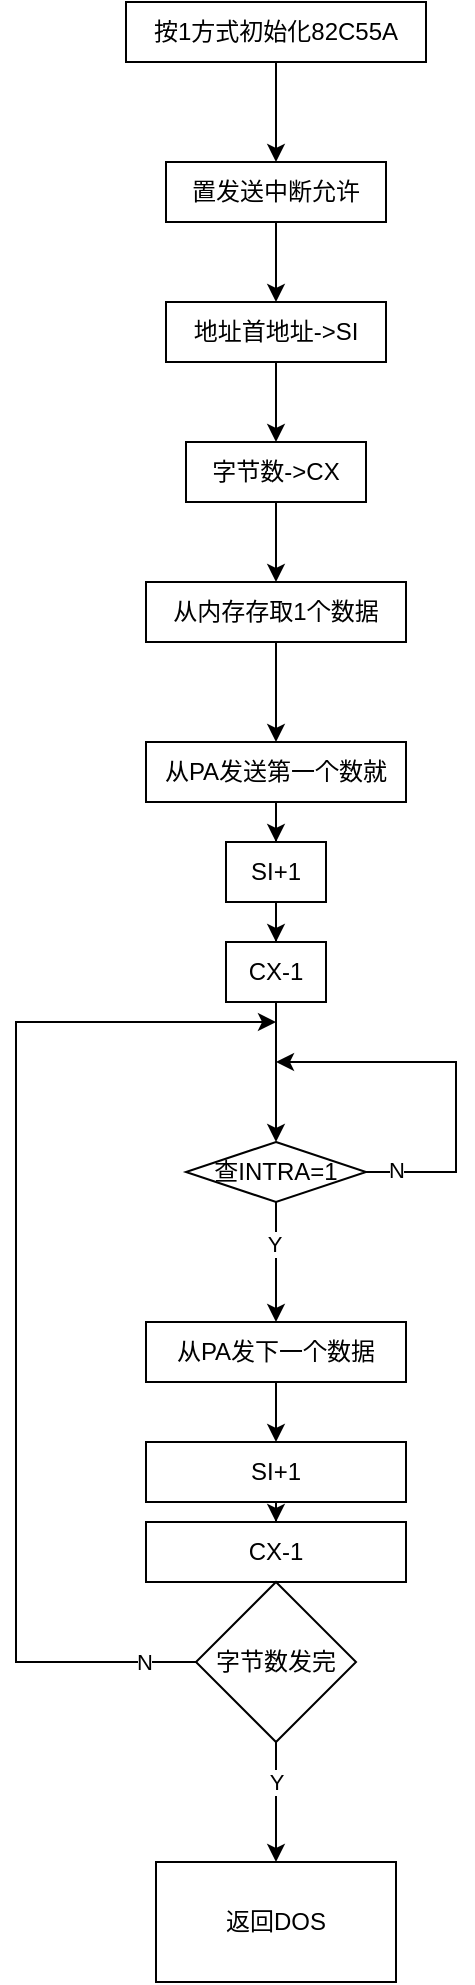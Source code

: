 <mxfile version="20.6.0" type="github">
  <diagram id="AcaezFvhlNAec8YJfbTV" name="第 1 页">
    <mxGraphModel dx="494" dy="272" grid="1" gridSize="10" guides="1" tooltips="1" connect="1" arrows="1" fold="1" page="1" pageScale="1" pageWidth="827" pageHeight="1169" math="0" shadow="0">
      <root>
        <mxCell id="0" />
        <mxCell id="1" parent="0" />
        <mxCell id="6dTJF4mxCBnenjgw6hWk-3" value="" style="edgeStyle=orthogonalEdgeStyle;rounded=0;orthogonalLoop=1;jettySize=auto;html=1;" edge="1" parent="1" source="6dTJF4mxCBnenjgw6hWk-1" target="6dTJF4mxCBnenjgw6hWk-2">
          <mxGeometry relative="1" as="geometry" />
        </mxCell>
        <mxCell id="6dTJF4mxCBnenjgw6hWk-1" value="按1方式初始化82C55A" style="rounded=0;whiteSpace=wrap;html=1;" vertex="1" parent="1">
          <mxGeometry x="95" y="40" width="150" height="30" as="geometry" />
        </mxCell>
        <mxCell id="6dTJF4mxCBnenjgw6hWk-5" value="" style="edgeStyle=orthogonalEdgeStyle;rounded=0;orthogonalLoop=1;jettySize=auto;html=1;" edge="1" parent="1" source="6dTJF4mxCBnenjgw6hWk-2" target="6dTJF4mxCBnenjgw6hWk-4">
          <mxGeometry relative="1" as="geometry" />
        </mxCell>
        <mxCell id="6dTJF4mxCBnenjgw6hWk-2" value="置发送中断允许" style="whiteSpace=wrap;html=1;rounded=0;" vertex="1" parent="1">
          <mxGeometry x="115" y="120" width="110" height="30" as="geometry" />
        </mxCell>
        <mxCell id="6dTJF4mxCBnenjgw6hWk-9" value="" style="edgeStyle=orthogonalEdgeStyle;rounded=0;orthogonalLoop=1;jettySize=auto;html=1;" edge="1" parent="1" source="6dTJF4mxCBnenjgw6hWk-4" target="6dTJF4mxCBnenjgw6hWk-8">
          <mxGeometry relative="1" as="geometry" />
        </mxCell>
        <mxCell id="6dTJF4mxCBnenjgw6hWk-4" value="地址首地址-&amp;gt;SI" style="whiteSpace=wrap;html=1;rounded=0;flipV=1;flipH=1;" vertex="1" parent="1">
          <mxGeometry x="115" y="190" width="110" height="30" as="geometry" />
        </mxCell>
        <mxCell id="6dTJF4mxCBnenjgw6hWk-11" value="" style="edgeStyle=orthogonalEdgeStyle;rounded=0;orthogonalLoop=1;jettySize=auto;html=1;" edge="1" parent="1" source="6dTJF4mxCBnenjgw6hWk-8" target="6dTJF4mxCBnenjgw6hWk-10">
          <mxGeometry relative="1" as="geometry" />
        </mxCell>
        <mxCell id="6dTJF4mxCBnenjgw6hWk-8" value="字节数-&amp;gt;CX" style="whiteSpace=wrap;html=1;rounded=0;flipV=1;flipH=1;" vertex="1" parent="1">
          <mxGeometry x="125" y="260" width="90" height="30" as="geometry" />
        </mxCell>
        <mxCell id="6dTJF4mxCBnenjgw6hWk-13" value="" style="edgeStyle=orthogonalEdgeStyle;rounded=0;orthogonalLoop=1;jettySize=auto;html=1;" edge="1" parent="1" source="6dTJF4mxCBnenjgw6hWk-10" target="6dTJF4mxCBnenjgw6hWk-12">
          <mxGeometry relative="1" as="geometry" />
        </mxCell>
        <mxCell id="6dTJF4mxCBnenjgw6hWk-10" value="从内存存取1个数据" style="whiteSpace=wrap;html=1;rounded=0;" vertex="1" parent="1">
          <mxGeometry x="105" y="330" width="130" height="30" as="geometry" />
        </mxCell>
        <mxCell id="6dTJF4mxCBnenjgw6hWk-17" value="" style="edgeStyle=orthogonalEdgeStyle;rounded=0;orthogonalLoop=1;jettySize=auto;html=1;" edge="1" parent="1" source="6dTJF4mxCBnenjgw6hWk-12" target="6dTJF4mxCBnenjgw6hWk-16">
          <mxGeometry relative="1" as="geometry" />
        </mxCell>
        <mxCell id="6dTJF4mxCBnenjgw6hWk-12" value="从PA发送第一个数就" style="whiteSpace=wrap;html=1;rounded=0;" vertex="1" parent="1">
          <mxGeometry x="105" y="410" width="130" height="30" as="geometry" />
        </mxCell>
        <mxCell id="6dTJF4mxCBnenjgw6hWk-21" value="" style="edgeStyle=orthogonalEdgeStyle;rounded=0;orthogonalLoop=1;jettySize=auto;html=1;" edge="1" parent="1" source="6dTJF4mxCBnenjgw6hWk-16" target="6dTJF4mxCBnenjgw6hWk-20">
          <mxGeometry relative="1" as="geometry" />
        </mxCell>
        <mxCell id="6dTJF4mxCBnenjgw6hWk-16" value="SI+1" style="whiteSpace=wrap;html=1;rounded=0;" vertex="1" parent="1">
          <mxGeometry x="145" y="460" width="50" height="30" as="geometry" />
        </mxCell>
        <mxCell id="6dTJF4mxCBnenjgw6hWk-23" value="" style="edgeStyle=orthogonalEdgeStyle;rounded=0;orthogonalLoop=1;jettySize=auto;html=1;" edge="1" parent="1" source="6dTJF4mxCBnenjgw6hWk-20" target="6dTJF4mxCBnenjgw6hWk-26">
          <mxGeometry relative="1" as="geometry">
            <mxPoint x="170" y="620" as="targetPoint" />
          </mxGeometry>
        </mxCell>
        <mxCell id="6dTJF4mxCBnenjgw6hWk-20" value="CX-1" style="whiteSpace=wrap;html=1;rounded=0;" vertex="1" parent="1">
          <mxGeometry x="145" y="510" width="50" height="30" as="geometry" />
        </mxCell>
        <mxCell id="6dTJF4mxCBnenjgw6hWk-30" value="" style="edgeStyle=orthogonalEdgeStyle;rounded=0;orthogonalLoop=1;jettySize=auto;html=1;" edge="1" parent="1" source="6dTJF4mxCBnenjgw6hWk-24" target="6dTJF4mxCBnenjgw6hWk-28">
          <mxGeometry relative="1" as="geometry" />
        </mxCell>
        <mxCell id="6dTJF4mxCBnenjgw6hWk-24" value="从PA发下一个数据" style="whiteSpace=wrap;html=1;rounded=0;" vertex="1" parent="1">
          <mxGeometry x="105" y="700" width="130" height="30" as="geometry" />
        </mxCell>
        <mxCell id="6dTJF4mxCBnenjgw6hWk-27" value="" style="edgeStyle=orthogonalEdgeStyle;rounded=0;orthogonalLoop=1;jettySize=auto;html=1;" edge="1" parent="1" source="6dTJF4mxCBnenjgw6hWk-26" target="6dTJF4mxCBnenjgw6hWk-24">
          <mxGeometry relative="1" as="geometry" />
        </mxCell>
        <mxCell id="6dTJF4mxCBnenjgw6hWk-59" value="Y" style="edgeLabel;html=1;align=center;verticalAlign=middle;resizable=0;points=[];" vertex="1" connectable="0" parent="6dTJF4mxCBnenjgw6hWk-27">
          <mxGeometry x="-0.314" y="-1" relative="1" as="geometry">
            <mxPoint as="offset" />
          </mxGeometry>
        </mxCell>
        <mxCell id="6dTJF4mxCBnenjgw6hWk-26" value="查INTRA=1" style="rhombus;whiteSpace=wrap;html=1;rounded=0;" vertex="1" parent="1">
          <mxGeometry x="125" y="610" width="90" height="30" as="geometry" />
        </mxCell>
        <mxCell id="6dTJF4mxCBnenjgw6hWk-32" value="" style="edgeStyle=orthogonalEdgeStyle;rounded=0;orthogonalLoop=1;jettySize=auto;html=1;" edge="1" parent="1" source="6dTJF4mxCBnenjgw6hWk-28" target="6dTJF4mxCBnenjgw6hWk-31">
          <mxGeometry relative="1" as="geometry" />
        </mxCell>
        <mxCell id="6dTJF4mxCBnenjgw6hWk-28" value="SI+1" style="whiteSpace=wrap;html=1;rounded=0;" vertex="1" parent="1">
          <mxGeometry x="105" y="760" width="130" height="30" as="geometry" />
        </mxCell>
        <mxCell id="6dTJF4mxCBnenjgw6hWk-34" value="" style="edgeStyle=orthogonalEdgeStyle;rounded=0;orthogonalLoop=1;jettySize=auto;html=1;" edge="1" parent="1" source="6dTJF4mxCBnenjgw6hWk-31" target="6dTJF4mxCBnenjgw6hWk-33">
          <mxGeometry relative="1" as="geometry" />
        </mxCell>
        <mxCell id="6dTJF4mxCBnenjgw6hWk-31" value="CX-1" style="whiteSpace=wrap;html=1;rounded=0;" vertex="1" parent="1">
          <mxGeometry x="105" y="800" width="130" height="30" as="geometry" />
        </mxCell>
        <mxCell id="6dTJF4mxCBnenjgw6hWk-36" value="" style="edgeStyle=orthogonalEdgeStyle;rounded=0;orthogonalLoop=1;jettySize=auto;html=1;" edge="1" parent="1" source="6dTJF4mxCBnenjgw6hWk-33" target="6dTJF4mxCBnenjgw6hWk-35">
          <mxGeometry relative="1" as="geometry" />
        </mxCell>
        <mxCell id="6dTJF4mxCBnenjgw6hWk-57" value="Y" style="edgeLabel;html=1;align=center;verticalAlign=middle;resizable=0;points=[];" vertex="1" connectable="0" parent="6dTJF4mxCBnenjgw6hWk-36">
          <mxGeometry x="-0.708" y="1" relative="1" as="geometry">
            <mxPoint x="-1" y="11" as="offset" />
          </mxGeometry>
        </mxCell>
        <mxCell id="6dTJF4mxCBnenjgw6hWk-33" value="字节数发完" style="rhombus;whiteSpace=wrap;html=1;rounded=0;" vertex="1" parent="1">
          <mxGeometry x="130" y="830" width="80" height="80" as="geometry" />
        </mxCell>
        <mxCell id="6dTJF4mxCBnenjgw6hWk-35" value="返回DOS" style="whiteSpace=wrap;html=1;rounded=0;" vertex="1" parent="1">
          <mxGeometry x="110" y="970" width="120" height="60" as="geometry" />
        </mxCell>
        <mxCell id="6dTJF4mxCBnenjgw6hWk-50" value="" style="endArrow=classic;html=1;rounded=0;edgeStyle=orthogonalEdgeStyle;exitX=0;exitY=0.5;exitDx=0;exitDy=0;startArrow=none;startFill=0;" edge="1" parent="1" source="6dTJF4mxCBnenjgw6hWk-33">
          <mxGeometry width="50" height="50" relative="1" as="geometry">
            <mxPoint x="140" y="770" as="sourcePoint" />
            <mxPoint x="170" y="550" as="targetPoint" />
            <Array as="points">
              <mxPoint x="40" y="870" />
              <mxPoint x="40" y="550" />
            </Array>
          </mxGeometry>
        </mxCell>
        <mxCell id="6dTJF4mxCBnenjgw6hWk-56" value="N" style="edgeLabel;html=1;align=center;verticalAlign=middle;resizable=0;points=[];" vertex="1" connectable="0" parent="6dTJF4mxCBnenjgw6hWk-50">
          <mxGeometry x="-0.904" relative="1" as="geometry">
            <mxPoint as="offset" />
          </mxGeometry>
        </mxCell>
        <mxCell id="6dTJF4mxCBnenjgw6hWk-55" value="" style="endArrow=classic;html=1;rounded=0;exitX=1;exitY=0.5;exitDx=0;exitDy=0;edgeStyle=orthogonalEdgeStyle;elbow=vertical;endFill=1;" edge="1" parent="1" source="6dTJF4mxCBnenjgw6hWk-26">
          <mxGeometry width="50" height="50" relative="1" as="geometry">
            <mxPoint x="170" y="620" as="sourcePoint" />
            <mxPoint x="170" y="570" as="targetPoint" />
            <Array as="points">
              <mxPoint x="260" y="625" />
              <mxPoint x="260" y="570" />
            </Array>
          </mxGeometry>
        </mxCell>
        <mxCell id="6dTJF4mxCBnenjgw6hWk-58" value="N" style="edgeLabel;html=1;align=center;verticalAlign=middle;resizable=0;points=[];" vertex="1" connectable="0" parent="6dTJF4mxCBnenjgw6hWk-55">
          <mxGeometry x="-0.844" y="1" relative="1" as="geometry">
            <mxPoint as="offset" />
          </mxGeometry>
        </mxCell>
      </root>
    </mxGraphModel>
  </diagram>
</mxfile>
